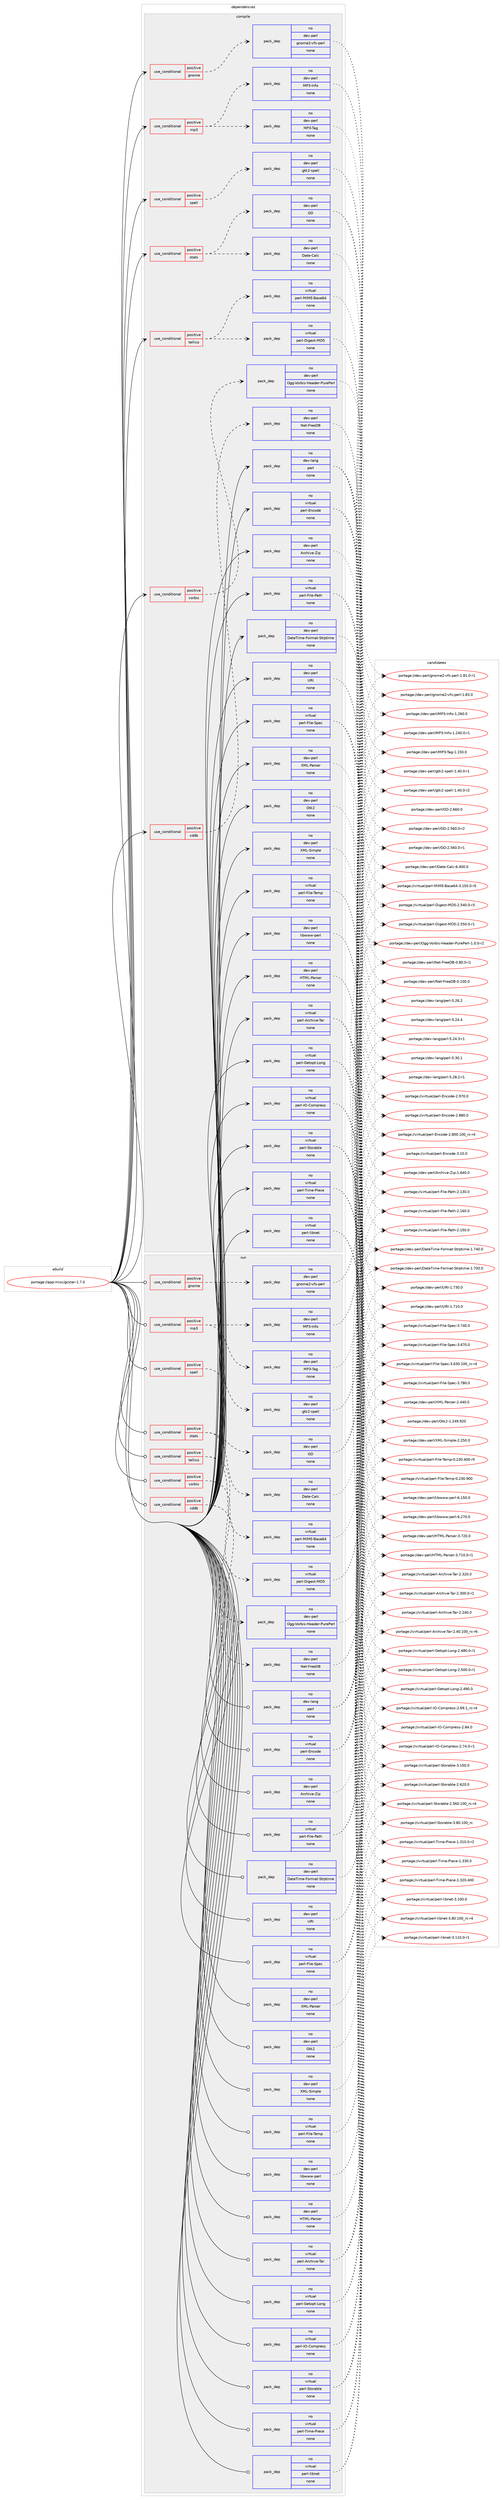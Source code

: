 digraph prolog {

# *************
# Graph options
# *************

newrank=true;
concentrate=true;
compound=true;
graph [rankdir=LR,fontname=Helvetica,fontsize=10,ranksep=1.5];#, ranksep=2.5, nodesep=0.2];
edge  [arrowhead=vee];
node  [fontname=Helvetica,fontsize=10];

# **********
# The ebuild
# **********

subgraph cluster_leftcol {
color=gray;
rank=same;
label=<<i>ebuild</i>>;
id [label="portage://app-misc/gcstar-1.7.0", color=red, width=4, href="../app-misc/gcstar-1.7.0.svg"];
}

# ****************
# The dependencies
# ****************

subgraph cluster_midcol {
color=gray;
label=<<i>dependencies</i>>;
subgraph cluster_compile {
fillcolor="#eeeeee";
style=filled;
label=<<i>compile</i>>;
subgraph cond143451 {
dependency612398 [label=<<TABLE BORDER="0" CELLBORDER="1" CELLSPACING="0" CELLPADDING="4"><TR><TD ROWSPAN="3" CELLPADDING="10">use_conditional</TD></TR><TR><TD>positive</TD></TR><TR><TD>cddb</TD></TR></TABLE>>, shape=none, color=red];
subgraph pack460752 {
dependency612399 [label=<<TABLE BORDER="0" CELLBORDER="1" CELLSPACING="0" CELLPADDING="4" WIDTH="220"><TR><TD ROWSPAN="6" CELLPADDING="30">pack_dep</TD></TR><TR><TD WIDTH="110">no</TD></TR><TR><TD>dev-perl</TD></TR><TR><TD>Net-FreeDB</TD></TR><TR><TD>none</TD></TR><TR><TD></TD></TR></TABLE>>, shape=none, color=blue];
}
dependency612398:e -> dependency612399:w [weight=20,style="dashed",arrowhead="vee"];
}
id:e -> dependency612398:w [weight=20,style="solid",arrowhead="vee"];
subgraph cond143452 {
dependency612400 [label=<<TABLE BORDER="0" CELLBORDER="1" CELLSPACING="0" CELLPADDING="4"><TR><TD ROWSPAN="3" CELLPADDING="10">use_conditional</TD></TR><TR><TD>positive</TD></TR><TR><TD>gnome</TD></TR></TABLE>>, shape=none, color=red];
subgraph pack460753 {
dependency612401 [label=<<TABLE BORDER="0" CELLBORDER="1" CELLSPACING="0" CELLPADDING="4" WIDTH="220"><TR><TD ROWSPAN="6" CELLPADDING="30">pack_dep</TD></TR><TR><TD WIDTH="110">no</TD></TR><TR><TD>dev-perl</TD></TR><TR><TD>gnome2-vfs-perl</TD></TR><TR><TD>none</TD></TR><TR><TD></TD></TR></TABLE>>, shape=none, color=blue];
}
dependency612400:e -> dependency612401:w [weight=20,style="dashed",arrowhead="vee"];
}
id:e -> dependency612400:w [weight=20,style="solid",arrowhead="vee"];
subgraph cond143453 {
dependency612402 [label=<<TABLE BORDER="0" CELLBORDER="1" CELLSPACING="0" CELLPADDING="4"><TR><TD ROWSPAN="3" CELLPADDING="10">use_conditional</TD></TR><TR><TD>positive</TD></TR><TR><TD>mp3</TD></TR></TABLE>>, shape=none, color=red];
subgraph pack460754 {
dependency612403 [label=<<TABLE BORDER="0" CELLBORDER="1" CELLSPACING="0" CELLPADDING="4" WIDTH="220"><TR><TD ROWSPAN="6" CELLPADDING="30">pack_dep</TD></TR><TR><TD WIDTH="110">no</TD></TR><TR><TD>dev-perl</TD></TR><TR><TD>MP3-Info</TD></TR><TR><TD>none</TD></TR><TR><TD></TD></TR></TABLE>>, shape=none, color=blue];
}
dependency612402:e -> dependency612403:w [weight=20,style="dashed",arrowhead="vee"];
subgraph pack460755 {
dependency612404 [label=<<TABLE BORDER="0" CELLBORDER="1" CELLSPACING="0" CELLPADDING="4" WIDTH="220"><TR><TD ROWSPAN="6" CELLPADDING="30">pack_dep</TD></TR><TR><TD WIDTH="110">no</TD></TR><TR><TD>dev-perl</TD></TR><TR><TD>MP3-Tag</TD></TR><TR><TD>none</TD></TR><TR><TD></TD></TR></TABLE>>, shape=none, color=blue];
}
dependency612402:e -> dependency612404:w [weight=20,style="dashed",arrowhead="vee"];
}
id:e -> dependency612402:w [weight=20,style="solid",arrowhead="vee"];
subgraph cond143454 {
dependency612405 [label=<<TABLE BORDER="0" CELLBORDER="1" CELLSPACING="0" CELLPADDING="4"><TR><TD ROWSPAN="3" CELLPADDING="10">use_conditional</TD></TR><TR><TD>positive</TD></TR><TR><TD>spell</TD></TR></TABLE>>, shape=none, color=red];
subgraph pack460756 {
dependency612406 [label=<<TABLE BORDER="0" CELLBORDER="1" CELLSPACING="0" CELLPADDING="4" WIDTH="220"><TR><TD ROWSPAN="6" CELLPADDING="30">pack_dep</TD></TR><TR><TD WIDTH="110">no</TD></TR><TR><TD>dev-perl</TD></TR><TR><TD>gtk2-spell</TD></TR><TR><TD>none</TD></TR><TR><TD></TD></TR></TABLE>>, shape=none, color=blue];
}
dependency612405:e -> dependency612406:w [weight=20,style="dashed",arrowhead="vee"];
}
id:e -> dependency612405:w [weight=20,style="solid",arrowhead="vee"];
subgraph cond143455 {
dependency612407 [label=<<TABLE BORDER="0" CELLBORDER="1" CELLSPACING="0" CELLPADDING="4"><TR><TD ROWSPAN="3" CELLPADDING="10">use_conditional</TD></TR><TR><TD>positive</TD></TR><TR><TD>stats</TD></TR></TABLE>>, shape=none, color=red];
subgraph pack460757 {
dependency612408 [label=<<TABLE BORDER="0" CELLBORDER="1" CELLSPACING="0" CELLPADDING="4" WIDTH="220"><TR><TD ROWSPAN="6" CELLPADDING="30">pack_dep</TD></TR><TR><TD WIDTH="110">no</TD></TR><TR><TD>dev-perl</TD></TR><TR><TD>Date-Calc</TD></TR><TR><TD>none</TD></TR><TR><TD></TD></TR></TABLE>>, shape=none, color=blue];
}
dependency612407:e -> dependency612408:w [weight=20,style="dashed",arrowhead="vee"];
subgraph pack460758 {
dependency612409 [label=<<TABLE BORDER="0" CELLBORDER="1" CELLSPACING="0" CELLPADDING="4" WIDTH="220"><TR><TD ROWSPAN="6" CELLPADDING="30">pack_dep</TD></TR><TR><TD WIDTH="110">no</TD></TR><TR><TD>dev-perl</TD></TR><TR><TD>GD</TD></TR><TR><TD>none</TD></TR><TR><TD></TD></TR></TABLE>>, shape=none, color=blue];
}
dependency612407:e -> dependency612409:w [weight=20,style="dashed",arrowhead="vee"];
}
id:e -> dependency612407:w [weight=20,style="solid",arrowhead="vee"];
subgraph cond143456 {
dependency612410 [label=<<TABLE BORDER="0" CELLBORDER="1" CELLSPACING="0" CELLPADDING="4"><TR><TD ROWSPAN="3" CELLPADDING="10">use_conditional</TD></TR><TR><TD>positive</TD></TR><TR><TD>tellico</TD></TR></TABLE>>, shape=none, color=red];
subgraph pack460759 {
dependency612411 [label=<<TABLE BORDER="0" CELLBORDER="1" CELLSPACING="0" CELLPADDING="4" WIDTH="220"><TR><TD ROWSPAN="6" CELLPADDING="30">pack_dep</TD></TR><TR><TD WIDTH="110">no</TD></TR><TR><TD>virtual</TD></TR><TR><TD>perl-Digest-MD5</TD></TR><TR><TD>none</TD></TR><TR><TD></TD></TR></TABLE>>, shape=none, color=blue];
}
dependency612410:e -> dependency612411:w [weight=20,style="dashed",arrowhead="vee"];
subgraph pack460760 {
dependency612412 [label=<<TABLE BORDER="0" CELLBORDER="1" CELLSPACING="0" CELLPADDING="4" WIDTH="220"><TR><TD ROWSPAN="6" CELLPADDING="30">pack_dep</TD></TR><TR><TD WIDTH="110">no</TD></TR><TR><TD>virtual</TD></TR><TR><TD>perl-MIME-Base64</TD></TR><TR><TD>none</TD></TR><TR><TD></TD></TR></TABLE>>, shape=none, color=blue];
}
dependency612410:e -> dependency612412:w [weight=20,style="dashed",arrowhead="vee"];
}
id:e -> dependency612410:w [weight=20,style="solid",arrowhead="vee"];
subgraph cond143457 {
dependency612413 [label=<<TABLE BORDER="0" CELLBORDER="1" CELLSPACING="0" CELLPADDING="4"><TR><TD ROWSPAN="3" CELLPADDING="10">use_conditional</TD></TR><TR><TD>positive</TD></TR><TR><TD>vorbis</TD></TR></TABLE>>, shape=none, color=red];
subgraph pack460761 {
dependency612414 [label=<<TABLE BORDER="0" CELLBORDER="1" CELLSPACING="0" CELLPADDING="4" WIDTH="220"><TR><TD ROWSPAN="6" CELLPADDING="30">pack_dep</TD></TR><TR><TD WIDTH="110">no</TD></TR><TR><TD>dev-perl</TD></TR><TR><TD>Ogg-Vorbis-Header-PurePerl</TD></TR><TR><TD>none</TD></TR><TR><TD></TD></TR></TABLE>>, shape=none, color=blue];
}
dependency612413:e -> dependency612414:w [weight=20,style="dashed",arrowhead="vee"];
}
id:e -> dependency612413:w [weight=20,style="solid",arrowhead="vee"];
subgraph pack460762 {
dependency612415 [label=<<TABLE BORDER="0" CELLBORDER="1" CELLSPACING="0" CELLPADDING="4" WIDTH="220"><TR><TD ROWSPAN="6" CELLPADDING="30">pack_dep</TD></TR><TR><TD WIDTH="110">no</TD></TR><TR><TD>dev-lang</TD></TR><TR><TD>perl</TD></TR><TR><TD>none</TD></TR><TR><TD></TD></TR></TABLE>>, shape=none, color=blue];
}
id:e -> dependency612415:w [weight=20,style="solid",arrowhead="vee"];
subgraph pack460763 {
dependency612416 [label=<<TABLE BORDER="0" CELLBORDER="1" CELLSPACING="0" CELLPADDING="4" WIDTH="220"><TR><TD ROWSPAN="6" CELLPADDING="30">pack_dep</TD></TR><TR><TD WIDTH="110">no</TD></TR><TR><TD>dev-perl</TD></TR><TR><TD>Archive-Zip</TD></TR><TR><TD>none</TD></TR><TR><TD></TD></TR></TABLE>>, shape=none, color=blue];
}
id:e -> dependency612416:w [weight=20,style="solid",arrowhead="vee"];
subgraph pack460764 {
dependency612417 [label=<<TABLE BORDER="0" CELLBORDER="1" CELLSPACING="0" CELLPADDING="4" WIDTH="220"><TR><TD ROWSPAN="6" CELLPADDING="30">pack_dep</TD></TR><TR><TD WIDTH="110">no</TD></TR><TR><TD>dev-perl</TD></TR><TR><TD>DateTime-Format-Strptime</TD></TR><TR><TD>none</TD></TR><TR><TD></TD></TR></TABLE>>, shape=none, color=blue];
}
id:e -> dependency612417:w [weight=20,style="solid",arrowhead="vee"];
subgraph pack460765 {
dependency612418 [label=<<TABLE BORDER="0" CELLBORDER="1" CELLSPACING="0" CELLPADDING="4" WIDTH="220"><TR><TD ROWSPAN="6" CELLPADDING="30">pack_dep</TD></TR><TR><TD WIDTH="110">no</TD></TR><TR><TD>dev-perl</TD></TR><TR><TD>Gtk2</TD></TR><TR><TD>none</TD></TR><TR><TD></TD></TR></TABLE>>, shape=none, color=blue];
}
id:e -> dependency612418:w [weight=20,style="solid",arrowhead="vee"];
subgraph pack460766 {
dependency612419 [label=<<TABLE BORDER="0" CELLBORDER="1" CELLSPACING="0" CELLPADDING="4" WIDTH="220"><TR><TD ROWSPAN="6" CELLPADDING="30">pack_dep</TD></TR><TR><TD WIDTH="110">no</TD></TR><TR><TD>dev-perl</TD></TR><TR><TD>HTML-Parser</TD></TR><TR><TD>none</TD></TR><TR><TD></TD></TR></TABLE>>, shape=none, color=blue];
}
id:e -> dependency612419:w [weight=20,style="solid",arrowhead="vee"];
subgraph pack460767 {
dependency612420 [label=<<TABLE BORDER="0" CELLBORDER="1" CELLSPACING="0" CELLPADDING="4" WIDTH="220"><TR><TD ROWSPAN="6" CELLPADDING="30">pack_dep</TD></TR><TR><TD WIDTH="110">no</TD></TR><TR><TD>dev-perl</TD></TR><TR><TD>URI</TD></TR><TR><TD>none</TD></TR><TR><TD></TD></TR></TABLE>>, shape=none, color=blue];
}
id:e -> dependency612420:w [weight=20,style="solid",arrowhead="vee"];
subgraph pack460768 {
dependency612421 [label=<<TABLE BORDER="0" CELLBORDER="1" CELLSPACING="0" CELLPADDING="4" WIDTH="220"><TR><TD ROWSPAN="6" CELLPADDING="30">pack_dep</TD></TR><TR><TD WIDTH="110">no</TD></TR><TR><TD>dev-perl</TD></TR><TR><TD>XML-Parser</TD></TR><TR><TD>none</TD></TR><TR><TD></TD></TR></TABLE>>, shape=none, color=blue];
}
id:e -> dependency612421:w [weight=20,style="solid",arrowhead="vee"];
subgraph pack460769 {
dependency612422 [label=<<TABLE BORDER="0" CELLBORDER="1" CELLSPACING="0" CELLPADDING="4" WIDTH="220"><TR><TD ROWSPAN="6" CELLPADDING="30">pack_dep</TD></TR><TR><TD WIDTH="110">no</TD></TR><TR><TD>dev-perl</TD></TR><TR><TD>XML-Simple</TD></TR><TR><TD>none</TD></TR><TR><TD></TD></TR></TABLE>>, shape=none, color=blue];
}
id:e -> dependency612422:w [weight=20,style="solid",arrowhead="vee"];
subgraph pack460770 {
dependency612423 [label=<<TABLE BORDER="0" CELLBORDER="1" CELLSPACING="0" CELLPADDING="4" WIDTH="220"><TR><TD ROWSPAN="6" CELLPADDING="30">pack_dep</TD></TR><TR><TD WIDTH="110">no</TD></TR><TR><TD>dev-perl</TD></TR><TR><TD>libwww-perl</TD></TR><TR><TD>none</TD></TR><TR><TD></TD></TR></TABLE>>, shape=none, color=blue];
}
id:e -> dependency612423:w [weight=20,style="solid",arrowhead="vee"];
subgraph pack460771 {
dependency612424 [label=<<TABLE BORDER="0" CELLBORDER="1" CELLSPACING="0" CELLPADDING="4" WIDTH="220"><TR><TD ROWSPAN="6" CELLPADDING="30">pack_dep</TD></TR><TR><TD WIDTH="110">no</TD></TR><TR><TD>virtual</TD></TR><TR><TD>perl-Archive-Tar</TD></TR><TR><TD>none</TD></TR><TR><TD></TD></TR></TABLE>>, shape=none, color=blue];
}
id:e -> dependency612424:w [weight=20,style="solid",arrowhead="vee"];
subgraph pack460772 {
dependency612425 [label=<<TABLE BORDER="0" CELLBORDER="1" CELLSPACING="0" CELLPADDING="4" WIDTH="220"><TR><TD ROWSPAN="6" CELLPADDING="30">pack_dep</TD></TR><TR><TD WIDTH="110">no</TD></TR><TR><TD>virtual</TD></TR><TR><TD>perl-Encode</TD></TR><TR><TD>none</TD></TR><TR><TD></TD></TR></TABLE>>, shape=none, color=blue];
}
id:e -> dependency612425:w [weight=20,style="solid",arrowhead="vee"];
subgraph pack460773 {
dependency612426 [label=<<TABLE BORDER="0" CELLBORDER="1" CELLSPACING="0" CELLPADDING="4" WIDTH="220"><TR><TD ROWSPAN="6" CELLPADDING="30">pack_dep</TD></TR><TR><TD WIDTH="110">no</TD></TR><TR><TD>virtual</TD></TR><TR><TD>perl-File-Path</TD></TR><TR><TD>none</TD></TR><TR><TD></TD></TR></TABLE>>, shape=none, color=blue];
}
id:e -> dependency612426:w [weight=20,style="solid",arrowhead="vee"];
subgraph pack460774 {
dependency612427 [label=<<TABLE BORDER="0" CELLBORDER="1" CELLSPACING="0" CELLPADDING="4" WIDTH="220"><TR><TD ROWSPAN="6" CELLPADDING="30">pack_dep</TD></TR><TR><TD WIDTH="110">no</TD></TR><TR><TD>virtual</TD></TR><TR><TD>perl-File-Spec</TD></TR><TR><TD>none</TD></TR><TR><TD></TD></TR></TABLE>>, shape=none, color=blue];
}
id:e -> dependency612427:w [weight=20,style="solid",arrowhead="vee"];
subgraph pack460775 {
dependency612428 [label=<<TABLE BORDER="0" CELLBORDER="1" CELLSPACING="0" CELLPADDING="4" WIDTH="220"><TR><TD ROWSPAN="6" CELLPADDING="30">pack_dep</TD></TR><TR><TD WIDTH="110">no</TD></TR><TR><TD>virtual</TD></TR><TR><TD>perl-File-Temp</TD></TR><TR><TD>none</TD></TR><TR><TD></TD></TR></TABLE>>, shape=none, color=blue];
}
id:e -> dependency612428:w [weight=20,style="solid",arrowhead="vee"];
subgraph pack460776 {
dependency612429 [label=<<TABLE BORDER="0" CELLBORDER="1" CELLSPACING="0" CELLPADDING="4" WIDTH="220"><TR><TD ROWSPAN="6" CELLPADDING="30">pack_dep</TD></TR><TR><TD WIDTH="110">no</TD></TR><TR><TD>virtual</TD></TR><TR><TD>perl-Getopt-Long</TD></TR><TR><TD>none</TD></TR><TR><TD></TD></TR></TABLE>>, shape=none, color=blue];
}
id:e -> dependency612429:w [weight=20,style="solid",arrowhead="vee"];
subgraph pack460777 {
dependency612430 [label=<<TABLE BORDER="0" CELLBORDER="1" CELLSPACING="0" CELLPADDING="4" WIDTH="220"><TR><TD ROWSPAN="6" CELLPADDING="30">pack_dep</TD></TR><TR><TD WIDTH="110">no</TD></TR><TR><TD>virtual</TD></TR><TR><TD>perl-IO-Compress</TD></TR><TR><TD>none</TD></TR><TR><TD></TD></TR></TABLE>>, shape=none, color=blue];
}
id:e -> dependency612430:w [weight=20,style="solid",arrowhead="vee"];
subgraph pack460778 {
dependency612431 [label=<<TABLE BORDER="0" CELLBORDER="1" CELLSPACING="0" CELLPADDING="4" WIDTH="220"><TR><TD ROWSPAN="6" CELLPADDING="30">pack_dep</TD></TR><TR><TD WIDTH="110">no</TD></TR><TR><TD>virtual</TD></TR><TR><TD>perl-Storable</TD></TR><TR><TD>none</TD></TR><TR><TD></TD></TR></TABLE>>, shape=none, color=blue];
}
id:e -> dependency612431:w [weight=20,style="solid",arrowhead="vee"];
subgraph pack460779 {
dependency612432 [label=<<TABLE BORDER="0" CELLBORDER="1" CELLSPACING="0" CELLPADDING="4" WIDTH="220"><TR><TD ROWSPAN="6" CELLPADDING="30">pack_dep</TD></TR><TR><TD WIDTH="110">no</TD></TR><TR><TD>virtual</TD></TR><TR><TD>perl-Time-Piece</TD></TR><TR><TD>none</TD></TR><TR><TD></TD></TR></TABLE>>, shape=none, color=blue];
}
id:e -> dependency612432:w [weight=20,style="solid",arrowhead="vee"];
subgraph pack460780 {
dependency612433 [label=<<TABLE BORDER="0" CELLBORDER="1" CELLSPACING="0" CELLPADDING="4" WIDTH="220"><TR><TD ROWSPAN="6" CELLPADDING="30">pack_dep</TD></TR><TR><TD WIDTH="110">no</TD></TR><TR><TD>virtual</TD></TR><TR><TD>perl-libnet</TD></TR><TR><TD>none</TD></TR><TR><TD></TD></TR></TABLE>>, shape=none, color=blue];
}
id:e -> dependency612433:w [weight=20,style="solid",arrowhead="vee"];
}
subgraph cluster_compileandrun {
fillcolor="#eeeeee";
style=filled;
label=<<i>compile and run</i>>;
}
subgraph cluster_run {
fillcolor="#eeeeee";
style=filled;
label=<<i>run</i>>;
subgraph cond143458 {
dependency612434 [label=<<TABLE BORDER="0" CELLBORDER="1" CELLSPACING="0" CELLPADDING="4"><TR><TD ROWSPAN="3" CELLPADDING="10">use_conditional</TD></TR><TR><TD>positive</TD></TR><TR><TD>cddb</TD></TR></TABLE>>, shape=none, color=red];
subgraph pack460781 {
dependency612435 [label=<<TABLE BORDER="0" CELLBORDER="1" CELLSPACING="0" CELLPADDING="4" WIDTH="220"><TR><TD ROWSPAN="6" CELLPADDING="30">pack_dep</TD></TR><TR><TD WIDTH="110">no</TD></TR><TR><TD>dev-perl</TD></TR><TR><TD>Net-FreeDB</TD></TR><TR><TD>none</TD></TR><TR><TD></TD></TR></TABLE>>, shape=none, color=blue];
}
dependency612434:e -> dependency612435:w [weight=20,style="dashed",arrowhead="vee"];
}
id:e -> dependency612434:w [weight=20,style="solid",arrowhead="odot"];
subgraph cond143459 {
dependency612436 [label=<<TABLE BORDER="0" CELLBORDER="1" CELLSPACING="0" CELLPADDING="4"><TR><TD ROWSPAN="3" CELLPADDING="10">use_conditional</TD></TR><TR><TD>positive</TD></TR><TR><TD>gnome</TD></TR></TABLE>>, shape=none, color=red];
subgraph pack460782 {
dependency612437 [label=<<TABLE BORDER="0" CELLBORDER="1" CELLSPACING="0" CELLPADDING="4" WIDTH="220"><TR><TD ROWSPAN="6" CELLPADDING="30">pack_dep</TD></TR><TR><TD WIDTH="110">no</TD></TR><TR><TD>dev-perl</TD></TR><TR><TD>gnome2-vfs-perl</TD></TR><TR><TD>none</TD></TR><TR><TD></TD></TR></TABLE>>, shape=none, color=blue];
}
dependency612436:e -> dependency612437:w [weight=20,style="dashed",arrowhead="vee"];
}
id:e -> dependency612436:w [weight=20,style="solid",arrowhead="odot"];
subgraph cond143460 {
dependency612438 [label=<<TABLE BORDER="0" CELLBORDER="1" CELLSPACING="0" CELLPADDING="4"><TR><TD ROWSPAN="3" CELLPADDING="10">use_conditional</TD></TR><TR><TD>positive</TD></TR><TR><TD>mp3</TD></TR></TABLE>>, shape=none, color=red];
subgraph pack460783 {
dependency612439 [label=<<TABLE BORDER="0" CELLBORDER="1" CELLSPACING="0" CELLPADDING="4" WIDTH="220"><TR><TD ROWSPAN="6" CELLPADDING="30">pack_dep</TD></TR><TR><TD WIDTH="110">no</TD></TR><TR><TD>dev-perl</TD></TR><TR><TD>MP3-Info</TD></TR><TR><TD>none</TD></TR><TR><TD></TD></TR></TABLE>>, shape=none, color=blue];
}
dependency612438:e -> dependency612439:w [weight=20,style="dashed",arrowhead="vee"];
subgraph pack460784 {
dependency612440 [label=<<TABLE BORDER="0" CELLBORDER="1" CELLSPACING="0" CELLPADDING="4" WIDTH="220"><TR><TD ROWSPAN="6" CELLPADDING="30">pack_dep</TD></TR><TR><TD WIDTH="110">no</TD></TR><TR><TD>dev-perl</TD></TR><TR><TD>MP3-Tag</TD></TR><TR><TD>none</TD></TR><TR><TD></TD></TR></TABLE>>, shape=none, color=blue];
}
dependency612438:e -> dependency612440:w [weight=20,style="dashed",arrowhead="vee"];
}
id:e -> dependency612438:w [weight=20,style="solid",arrowhead="odot"];
subgraph cond143461 {
dependency612441 [label=<<TABLE BORDER="0" CELLBORDER="1" CELLSPACING="0" CELLPADDING="4"><TR><TD ROWSPAN="3" CELLPADDING="10">use_conditional</TD></TR><TR><TD>positive</TD></TR><TR><TD>spell</TD></TR></TABLE>>, shape=none, color=red];
subgraph pack460785 {
dependency612442 [label=<<TABLE BORDER="0" CELLBORDER="1" CELLSPACING="0" CELLPADDING="4" WIDTH="220"><TR><TD ROWSPAN="6" CELLPADDING="30">pack_dep</TD></TR><TR><TD WIDTH="110">no</TD></TR><TR><TD>dev-perl</TD></TR><TR><TD>gtk2-spell</TD></TR><TR><TD>none</TD></TR><TR><TD></TD></TR></TABLE>>, shape=none, color=blue];
}
dependency612441:e -> dependency612442:w [weight=20,style="dashed",arrowhead="vee"];
}
id:e -> dependency612441:w [weight=20,style="solid",arrowhead="odot"];
subgraph cond143462 {
dependency612443 [label=<<TABLE BORDER="0" CELLBORDER="1" CELLSPACING="0" CELLPADDING="4"><TR><TD ROWSPAN="3" CELLPADDING="10">use_conditional</TD></TR><TR><TD>positive</TD></TR><TR><TD>stats</TD></TR></TABLE>>, shape=none, color=red];
subgraph pack460786 {
dependency612444 [label=<<TABLE BORDER="0" CELLBORDER="1" CELLSPACING="0" CELLPADDING="4" WIDTH="220"><TR><TD ROWSPAN="6" CELLPADDING="30">pack_dep</TD></TR><TR><TD WIDTH="110">no</TD></TR><TR><TD>dev-perl</TD></TR><TR><TD>Date-Calc</TD></TR><TR><TD>none</TD></TR><TR><TD></TD></TR></TABLE>>, shape=none, color=blue];
}
dependency612443:e -> dependency612444:w [weight=20,style="dashed",arrowhead="vee"];
subgraph pack460787 {
dependency612445 [label=<<TABLE BORDER="0" CELLBORDER="1" CELLSPACING="0" CELLPADDING="4" WIDTH="220"><TR><TD ROWSPAN="6" CELLPADDING="30">pack_dep</TD></TR><TR><TD WIDTH="110">no</TD></TR><TR><TD>dev-perl</TD></TR><TR><TD>GD</TD></TR><TR><TD>none</TD></TR><TR><TD></TD></TR></TABLE>>, shape=none, color=blue];
}
dependency612443:e -> dependency612445:w [weight=20,style="dashed",arrowhead="vee"];
}
id:e -> dependency612443:w [weight=20,style="solid",arrowhead="odot"];
subgraph cond143463 {
dependency612446 [label=<<TABLE BORDER="0" CELLBORDER="1" CELLSPACING="0" CELLPADDING="4"><TR><TD ROWSPAN="3" CELLPADDING="10">use_conditional</TD></TR><TR><TD>positive</TD></TR><TR><TD>tellico</TD></TR></TABLE>>, shape=none, color=red];
subgraph pack460788 {
dependency612447 [label=<<TABLE BORDER="0" CELLBORDER="1" CELLSPACING="0" CELLPADDING="4" WIDTH="220"><TR><TD ROWSPAN="6" CELLPADDING="30">pack_dep</TD></TR><TR><TD WIDTH="110">no</TD></TR><TR><TD>virtual</TD></TR><TR><TD>perl-Digest-MD5</TD></TR><TR><TD>none</TD></TR><TR><TD></TD></TR></TABLE>>, shape=none, color=blue];
}
dependency612446:e -> dependency612447:w [weight=20,style="dashed",arrowhead="vee"];
subgraph pack460789 {
dependency612448 [label=<<TABLE BORDER="0" CELLBORDER="1" CELLSPACING="0" CELLPADDING="4" WIDTH="220"><TR><TD ROWSPAN="6" CELLPADDING="30">pack_dep</TD></TR><TR><TD WIDTH="110">no</TD></TR><TR><TD>virtual</TD></TR><TR><TD>perl-MIME-Base64</TD></TR><TR><TD>none</TD></TR><TR><TD></TD></TR></TABLE>>, shape=none, color=blue];
}
dependency612446:e -> dependency612448:w [weight=20,style="dashed",arrowhead="vee"];
}
id:e -> dependency612446:w [weight=20,style="solid",arrowhead="odot"];
subgraph cond143464 {
dependency612449 [label=<<TABLE BORDER="0" CELLBORDER="1" CELLSPACING="0" CELLPADDING="4"><TR><TD ROWSPAN="3" CELLPADDING="10">use_conditional</TD></TR><TR><TD>positive</TD></TR><TR><TD>vorbis</TD></TR></TABLE>>, shape=none, color=red];
subgraph pack460790 {
dependency612450 [label=<<TABLE BORDER="0" CELLBORDER="1" CELLSPACING="0" CELLPADDING="4" WIDTH="220"><TR><TD ROWSPAN="6" CELLPADDING="30">pack_dep</TD></TR><TR><TD WIDTH="110">no</TD></TR><TR><TD>dev-perl</TD></TR><TR><TD>Ogg-Vorbis-Header-PurePerl</TD></TR><TR><TD>none</TD></TR><TR><TD></TD></TR></TABLE>>, shape=none, color=blue];
}
dependency612449:e -> dependency612450:w [weight=20,style="dashed",arrowhead="vee"];
}
id:e -> dependency612449:w [weight=20,style="solid",arrowhead="odot"];
subgraph pack460791 {
dependency612451 [label=<<TABLE BORDER="0" CELLBORDER="1" CELLSPACING="0" CELLPADDING="4" WIDTH="220"><TR><TD ROWSPAN="6" CELLPADDING="30">pack_dep</TD></TR><TR><TD WIDTH="110">no</TD></TR><TR><TD>dev-lang</TD></TR><TR><TD>perl</TD></TR><TR><TD>none</TD></TR><TR><TD></TD></TR></TABLE>>, shape=none, color=blue];
}
id:e -> dependency612451:w [weight=20,style="solid",arrowhead="odot"];
subgraph pack460792 {
dependency612452 [label=<<TABLE BORDER="0" CELLBORDER="1" CELLSPACING="0" CELLPADDING="4" WIDTH="220"><TR><TD ROWSPAN="6" CELLPADDING="30">pack_dep</TD></TR><TR><TD WIDTH="110">no</TD></TR><TR><TD>dev-perl</TD></TR><TR><TD>Archive-Zip</TD></TR><TR><TD>none</TD></TR><TR><TD></TD></TR></TABLE>>, shape=none, color=blue];
}
id:e -> dependency612452:w [weight=20,style="solid",arrowhead="odot"];
subgraph pack460793 {
dependency612453 [label=<<TABLE BORDER="0" CELLBORDER="1" CELLSPACING="0" CELLPADDING="4" WIDTH="220"><TR><TD ROWSPAN="6" CELLPADDING="30">pack_dep</TD></TR><TR><TD WIDTH="110">no</TD></TR><TR><TD>dev-perl</TD></TR><TR><TD>DateTime-Format-Strptime</TD></TR><TR><TD>none</TD></TR><TR><TD></TD></TR></TABLE>>, shape=none, color=blue];
}
id:e -> dependency612453:w [weight=20,style="solid",arrowhead="odot"];
subgraph pack460794 {
dependency612454 [label=<<TABLE BORDER="0" CELLBORDER="1" CELLSPACING="0" CELLPADDING="4" WIDTH="220"><TR><TD ROWSPAN="6" CELLPADDING="30">pack_dep</TD></TR><TR><TD WIDTH="110">no</TD></TR><TR><TD>dev-perl</TD></TR><TR><TD>Gtk2</TD></TR><TR><TD>none</TD></TR><TR><TD></TD></TR></TABLE>>, shape=none, color=blue];
}
id:e -> dependency612454:w [weight=20,style="solid",arrowhead="odot"];
subgraph pack460795 {
dependency612455 [label=<<TABLE BORDER="0" CELLBORDER="1" CELLSPACING="0" CELLPADDING="4" WIDTH="220"><TR><TD ROWSPAN="6" CELLPADDING="30">pack_dep</TD></TR><TR><TD WIDTH="110">no</TD></TR><TR><TD>dev-perl</TD></TR><TR><TD>HTML-Parser</TD></TR><TR><TD>none</TD></TR><TR><TD></TD></TR></TABLE>>, shape=none, color=blue];
}
id:e -> dependency612455:w [weight=20,style="solid",arrowhead="odot"];
subgraph pack460796 {
dependency612456 [label=<<TABLE BORDER="0" CELLBORDER="1" CELLSPACING="0" CELLPADDING="4" WIDTH="220"><TR><TD ROWSPAN="6" CELLPADDING="30">pack_dep</TD></TR><TR><TD WIDTH="110">no</TD></TR><TR><TD>dev-perl</TD></TR><TR><TD>URI</TD></TR><TR><TD>none</TD></TR><TR><TD></TD></TR></TABLE>>, shape=none, color=blue];
}
id:e -> dependency612456:w [weight=20,style="solid",arrowhead="odot"];
subgraph pack460797 {
dependency612457 [label=<<TABLE BORDER="0" CELLBORDER="1" CELLSPACING="0" CELLPADDING="4" WIDTH="220"><TR><TD ROWSPAN="6" CELLPADDING="30">pack_dep</TD></TR><TR><TD WIDTH="110">no</TD></TR><TR><TD>dev-perl</TD></TR><TR><TD>XML-Parser</TD></TR><TR><TD>none</TD></TR><TR><TD></TD></TR></TABLE>>, shape=none, color=blue];
}
id:e -> dependency612457:w [weight=20,style="solid",arrowhead="odot"];
subgraph pack460798 {
dependency612458 [label=<<TABLE BORDER="0" CELLBORDER="1" CELLSPACING="0" CELLPADDING="4" WIDTH="220"><TR><TD ROWSPAN="6" CELLPADDING="30">pack_dep</TD></TR><TR><TD WIDTH="110">no</TD></TR><TR><TD>dev-perl</TD></TR><TR><TD>XML-Simple</TD></TR><TR><TD>none</TD></TR><TR><TD></TD></TR></TABLE>>, shape=none, color=blue];
}
id:e -> dependency612458:w [weight=20,style="solid",arrowhead="odot"];
subgraph pack460799 {
dependency612459 [label=<<TABLE BORDER="0" CELLBORDER="1" CELLSPACING="0" CELLPADDING="4" WIDTH="220"><TR><TD ROWSPAN="6" CELLPADDING="30">pack_dep</TD></TR><TR><TD WIDTH="110">no</TD></TR><TR><TD>dev-perl</TD></TR><TR><TD>libwww-perl</TD></TR><TR><TD>none</TD></TR><TR><TD></TD></TR></TABLE>>, shape=none, color=blue];
}
id:e -> dependency612459:w [weight=20,style="solid",arrowhead="odot"];
subgraph pack460800 {
dependency612460 [label=<<TABLE BORDER="0" CELLBORDER="1" CELLSPACING="0" CELLPADDING="4" WIDTH="220"><TR><TD ROWSPAN="6" CELLPADDING="30">pack_dep</TD></TR><TR><TD WIDTH="110">no</TD></TR><TR><TD>virtual</TD></TR><TR><TD>perl-Archive-Tar</TD></TR><TR><TD>none</TD></TR><TR><TD></TD></TR></TABLE>>, shape=none, color=blue];
}
id:e -> dependency612460:w [weight=20,style="solid",arrowhead="odot"];
subgraph pack460801 {
dependency612461 [label=<<TABLE BORDER="0" CELLBORDER="1" CELLSPACING="0" CELLPADDING="4" WIDTH="220"><TR><TD ROWSPAN="6" CELLPADDING="30">pack_dep</TD></TR><TR><TD WIDTH="110">no</TD></TR><TR><TD>virtual</TD></TR><TR><TD>perl-Encode</TD></TR><TR><TD>none</TD></TR><TR><TD></TD></TR></TABLE>>, shape=none, color=blue];
}
id:e -> dependency612461:w [weight=20,style="solid",arrowhead="odot"];
subgraph pack460802 {
dependency612462 [label=<<TABLE BORDER="0" CELLBORDER="1" CELLSPACING="0" CELLPADDING="4" WIDTH="220"><TR><TD ROWSPAN="6" CELLPADDING="30">pack_dep</TD></TR><TR><TD WIDTH="110">no</TD></TR><TR><TD>virtual</TD></TR><TR><TD>perl-File-Path</TD></TR><TR><TD>none</TD></TR><TR><TD></TD></TR></TABLE>>, shape=none, color=blue];
}
id:e -> dependency612462:w [weight=20,style="solid",arrowhead="odot"];
subgraph pack460803 {
dependency612463 [label=<<TABLE BORDER="0" CELLBORDER="1" CELLSPACING="0" CELLPADDING="4" WIDTH="220"><TR><TD ROWSPAN="6" CELLPADDING="30">pack_dep</TD></TR><TR><TD WIDTH="110">no</TD></TR><TR><TD>virtual</TD></TR><TR><TD>perl-File-Spec</TD></TR><TR><TD>none</TD></TR><TR><TD></TD></TR></TABLE>>, shape=none, color=blue];
}
id:e -> dependency612463:w [weight=20,style="solid",arrowhead="odot"];
subgraph pack460804 {
dependency612464 [label=<<TABLE BORDER="0" CELLBORDER="1" CELLSPACING="0" CELLPADDING="4" WIDTH="220"><TR><TD ROWSPAN="6" CELLPADDING="30">pack_dep</TD></TR><TR><TD WIDTH="110">no</TD></TR><TR><TD>virtual</TD></TR><TR><TD>perl-File-Temp</TD></TR><TR><TD>none</TD></TR><TR><TD></TD></TR></TABLE>>, shape=none, color=blue];
}
id:e -> dependency612464:w [weight=20,style="solid",arrowhead="odot"];
subgraph pack460805 {
dependency612465 [label=<<TABLE BORDER="0" CELLBORDER="1" CELLSPACING="0" CELLPADDING="4" WIDTH="220"><TR><TD ROWSPAN="6" CELLPADDING="30">pack_dep</TD></TR><TR><TD WIDTH="110">no</TD></TR><TR><TD>virtual</TD></TR><TR><TD>perl-Getopt-Long</TD></TR><TR><TD>none</TD></TR><TR><TD></TD></TR></TABLE>>, shape=none, color=blue];
}
id:e -> dependency612465:w [weight=20,style="solid",arrowhead="odot"];
subgraph pack460806 {
dependency612466 [label=<<TABLE BORDER="0" CELLBORDER="1" CELLSPACING="0" CELLPADDING="4" WIDTH="220"><TR><TD ROWSPAN="6" CELLPADDING="30">pack_dep</TD></TR><TR><TD WIDTH="110">no</TD></TR><TR><TD>virtual</TD></TR><TR><TD>perl-IO-Compress</TD></TR><TR><TD>none</TD></TR><TR><TD></TD></TR></TABLE>>, shape=none, color=blue];
}
id:e -> dependency612466:w [weight=20,style="solid",arrowhead="odot"];
subgraph pack460807 {
dependency612467 [label=<<TABLE BORDER="0" CELLBORDER="1" CELLSPACING="0" CELLPADDING="4" WIDTH="220"><TR><TD ROWSPAN="6" CELLPADDING="30">pack_dep</TD></TR><TR><TD WIDTH="110">no</TD></TR><TR><TD>virtual</TD></TR><TR><TD>perl-Storable</TD></TR><TR><TD>none</TD></TR><TR><TD></TD></TR></TABLE>>, shape=none, color=blue];
}
id:e -> dependency612467:w [weight=20,style="solid",arrowhead="odot"];
subgraph pack460808 {
dependency612468 [label=<<TABLE BORDER="0" CELLBORDER="1" CELLSPACING="0" CELLPADDING="4" WIDTH="220"><TR><TD ROWSPAN="6" CELLPADDING="30">pack_dep</TD></TR><TR><TD WIDTH="110">no</TD></TR><TR><TD>virtual</TD></TR><TR><TD>perl-Time-Piece</TD></TR><TR><TD>none</TD></TR><TR><TD></TD></TR></TABLE>>, shape=none, color=blue];
}
id:e -> dependency612468:w [weight=20,style="solid",arrowhead="odot"];
subgraph pack460809 {
dependency612469 [label=<<TABLE BORDER="0" CELLBORDER="1" CELLSPACING="0" CELLPADDING="4" WIDTH="220"><TR><TD ROWSPAN="6" CELLPADDING="30">pack_dep</TD></TR><TR><TD WIDTH="110">no</TD></TR><TR><TD>virtual</TD></TR><TR><TD>perl-libnet</TD></TR><TR><TD>none</TD></TR><TR><TD></TD></TR></TABLE>>, shape=none, color=blue];
}
id:e -> dependency612469:w [weight=20,style="solid",arrowhead="odot"];
}
}

# **************
# The candidates
# **************

subgraph cluster_choices {
rank=same;
color=gray;
label=<<i>candidates</i>>;

subgraph choice460752 {
color=black;
nodesep=1;
choice10010111845112101114108477810111645701141011016866454846564846484511449 [label="portage://dev-perl/Net-FreeDB-0.80.0-r1", color=red, width=4,href="../dev-perl/Net-FreeDB-0.80.0-r1.svg"];
choice100101118451121011141084778101116457011410110168664548464948484648 [label="portage://dev-perl/Net-FreeDB-0.100.0", color=red, width=4,href="../dev-perl/Net-FreeDB-0.100.0.svg"];
dependency612399:e -> choice10010111845112101114108477810111645701141011016866454846564846484511449:w [style=dotted,weight="100"];
dependency612399:e -> choice100101118451121011141084778101116457011410110168664548464948484648:w [style=dotted,weight="100"];
}
subgraph choice460753 {
color=black;
nodesep=1;
choice100101118451121011141084710311011110910150451181021154511210111410845494656514648 [label="portage://dev-perl/gnome2-vfs-perl-1.83.0", color=red, width=4,href="../dev-perl/gnome2-vfs-perl-1.83.0.svg"];
choice1001011184511210111410847103110111109101504511810211545112101114108454946564946484511449 [label="portage://dev-perl/gnome2-vfs-perl-1.81.0-r1", color=red, width=4,href="../dev-perl/gnome2-vfs-perl-1.81.0-r1.svg"];
dependency612401:e -> choice100101118451121011141084710311011110910150451181021154511210111410845494656514648:w [style=dotted,weight="100"];
dependency612401:e -> choice1001011184511210111410847103110111109101504511810211545112101114108454946564946484511449:w [style=dotted,weight="100"];
}
subgraph choice460754 {
color=black;
nodesep=1;
choice100101118451121011141084777805145731101021114549465054484648 [label="portage://dev-perl/MP3-Info-1.260.0", color=red, width=4,href="../dev-perl/MP3-Info-1.260.0.svg"];
choice1001011184511210111410847778051457311010211145494650524846484511449 [label="portage://dev-perl/MP3-Info-1.240.0-r1", color=red, width=4,href="../dev-perl/MP3-Info-1.240.0-r1.svg"];
dependency612403:e -> choice100101118451121011141084777805145731101021114549465054484648:w [style=dotted,weight="100"];
dependency612403:e -> choice1001011184511210111410847778051457311010211145494650524846484511449:w [style=dotted,weight="100"];
}
subgraph choice460755 {
color=black;
nodesep=1;
choice10010111845112101114108477780514584971034549464953484648 [label="portage://dev-perl/MP3-Tag-1.150.0", color=red, width=4,href="../dev-perl/MP3-Tag-1.150.0.svg"];
dependency612404:e -> choice10010111845112101114108477780514584971034549464953484648:w [style=dotted,weight="100"];
}
subgraph choice460756 {
color=black;
nodesep=1;
choice10010111845112101114108471031161075045115112101108108454946524846484511450 [label="portage://dev-perl/gtk2-spell-1.40.0-r2", color=red, width=4,href="../dev-perl/gtk2-spell-1.40.0-r2.svg"];
choice10010111845112101114108471031161075045115112101108108454946524846484511449 [label="portage://dev-perl/gtk2-spell-1.40.0-r1", color=red, width=4,href="../dev-perl/gtk2-spell-1.40.0-r1.svg"];
dependency612406:e -> choice10010111845112101114108471031161075045115112101108108454946524846484511450:w [style=dotted,weight="100"];
dependency612406:e -> choice10010111845112101114108471031161075045115112101108108454946524846484511449:w [style=dotted,weight="100"];
}
subgraph choice460757 {
color=black;
nodesep=1;
choice10010111845112101114108476897116101456797108994554465248484648 [label="portage://dev-perl/Date-Calc-6.400.0", color=red, width=4,href="../dev-perl/Date-Calc-6.400.0.svg"];
dependency612408:e -> choice10010111845112101114108476897116101456797108994554465248484648:w [style=dotted,weight="100"];
}
subgraph choice460758 {
color=black;
nodesep=1;
choice100101118451121011141084771684550465454484648 [label="portage://dev-perl/GD-2.660.0", color=red, width=4,href="../dev-perl/GD-2.660.0.svg"];
choice1001011184511210111410847716845504653544846484511450 [label="portage://dev-perl/GD-2.560.0-r2", color=red, width=4,href="../dev-perl/GD-2.560.0-r2.svg"];
choice1001011184511210111410847716845504653544846484511449 [label="portage://dev-perl/GD-2.560.0-r1", color=red, width=4,href="../dev-perl/GD-2.560.0-r1.svg"];
dependency612409:e -> choice100101118451121011141084771684550465454484648:w [style=dotted,weight="100"];
dependency612409:e -> choice1001011184511210111410847716845504653544846484511450:w [style=dotted,weight="100"];
dependency612409:e -> choice1001011184511210111410847716845504653544846484511449:w [style=dotted,weight="100"];
}
subgraph choice460759 {
color=black;
nodesep=1;
choice118105114116117971084711210111410845681051031011151164577685345504653534846484511449 [label="portage://virtual/perl-Digest-MD5-2.550.0-r1", color=red, width=4,href="../virtual/perl-Digest-MD5-2.550.0-r1.svg"];
choice118105114116117971084711210111410845681051031011151164577685345504653524846484511451 [label="portage://virtual/perl-Digest-MD5-2.540.0-r3", color=red, width=4,href="../virtual/perl-Digest-MD5-2.540.0-r3.svg"];
dependency612411:e -> choice118105114116117971084711210111410845681051031011151164577685345504653534846484511449:w [style=dotted,weight="100"];
dependency612411:e -> choice118105114116117971084711210111410845681051031011151164577685345504653524846484511451:w [style=dotted,weight="100"];
}
subgraph choice460760 {
color=black;
nodesep=1;
choice11810511411611797108471121011141084577737769456697115101545245514649534846484511453 [label="portage://virtual/perl-MIME-Base64-3.150.0-r5", color=red, width=4,href="../virtual/perl-MIME-Base64-3.150.0-r5.svg"];
dependency612412:e -> choice11810511411611797108471121011141084577737769456697115101545245514649534846484511453:w [style=dotted,weight="100"];
}
subgraph choice460761 {
color=black;
nodesep=1;
choice1001011184511210111410847791031034586111114981051154572101971001011144580117114101801011141084549464846484511450 [label="portage://dev-perl/Ogg-Vorbis-Header-PurePerl-1.0.0-r2", color=red, width=4,href="../dev-perl/Ogg-Vorbis-Header-PurePerl-1.0.0-r2.svg"];
dependency612414:e -> choice1001011184511210111410847791031034586111114981051154572101971001011144580117114101801011141084549464846484511450:w [style=dotted,weight="100"];
}
subgraph choice460762 {
color=black;
nodesep=1;
choice10010111845108971101034711210111410845534651484649 [label="portage://dev-lang/perl-5.30.1", color=red, width=4,href="../dev-lang/perl-5.30.1.svg"];
choice100101118451089711010347112101114108455346505646504511449 [label="portage://dev-lang/perl-5.28.2-r1", color=red, width=4,href="../dev-lang/perl-5.28.2-r1.svg"];
choice10010111845108971101034711210111410845534650544650 [label="portage://dev-lang/perl-5.26.2", color=red, width=4,href="../dev-lang/perl-5.26.2.svg"];
choice10010111845108971101034711210111410845534650524652 [label="portage://dev-lang/perl-5.24.4", color=red, width=4,href="../dev-lang/perl-5.24.4.svg"];
choice100101118451089711010347112101114108455346505246514511449 [label="portage://dev-lang/perl-5.24.3-r1", color=red, width=4,href="../dev-lang/perl-5.24.3-r1.svg"];
dependency612415:e -> choice10010111845108971101034711210111410845534651484649:w [style=dotted,weight="100"];
dependency612415:e -> choice100101118451089711010347112101114108455346505646504511449:w [style=dotted,weight="100"];
dependency612415:e -> choice10010111845108971101034711210111410845534650544650:w [style=dotted,weight="100"];
dependency612415:e -> choice10010111845108971101034711210111410845534650524652:w [style=dotted,weight="100"];
dependency612415:e -> choice100101118451089711010347112101114108455346505246514511449:w [style=dotted,weight="100"];
}
subgraph choice460763 {
color=black;
nodesep=1;
choice1001011184511210111410847651149910410511810145901051124549465452484648 [label="portage://dev-perl/Archive-Zip-1.640.0", color=red, width=4,href="../dev-perl/Archive-Zip-1.640.0.svg"];
dependency612416:e -> choice1001011184511210111410847651149910410511810145901051124549465452484648:w [style=dotted,weight="100"];
}
subgraph choice460764 {
color=black;
nodesep=1;
choice100101118451121011141084768971161018410510910145701111141099711645831161141121161051091014549465552484648 [label="portage://dev-perl/DateTime-Format-Strptime-1.740.0", color=red, width=4,href="../dev-perl/DateTime-Format-Strptime-1.740.0.svg"];
choice100101118451121011141084768971161018410510910145701111141099711645831161141121161051091014549465548484648 [label="portage://dev-perl/DateTime-Format-Strptime-1.700.0", color=red, width=4,href="../dev-perl/DateTime-Format-Strptime-1.700.0.svg"];
dependency612417:e -> choice100101118451121011141084768971161018410510910145701111141099711645831161141121161051091014549465552484648:w [style=dotted,weight="100"];
dependency612417:e -> choice100101118451121011141084768971161018410510910145701111141099711645831161141121161051091014549465548484648:w [style=dotted,weight="100"];
}
subgraph choice460765 {
color=black;
nodesep=1;
choice1001011184511210111410847711161075045494650525746575048 [label="portage://dev-perl/Gtk2-1.249.920", color=red, width=4,href="../dev-perl/Gtk2-1.249.920.svg"];
dependency612418:e -> choice1001011184511210111410847711161075045494650525746575048:w [style=dotted,weight="100"];
}
subgraph choice460766 {
color=black;
nodesep=1;
choice1001011184511210111410847728477764580971141151011144551465550484648 [label="portage://dev-perl/HTML-Parser-3.720.0", color=red, width=4,href="../dev-perl/HTML-Parser-3.720.0.svg"];
choice10010111845112101114108477284777645809711411510111445514655494846484511449 [label="portage://dev-perl/HTML-Parser-3.710.0-r1", color=red, width=4,href="../dev-perl/HTML-Parser-3.710.0-r1.svg"];
dependency612419:e -> choice1001011184511210111410847728477764580971141151011144551465550484648:w [style=dotted,weight="100"];
dependency612419:e -> choice10010111845112101114108477284777645809711411510111445514655494846484511449:w [style=dotted,weight="100"];
}
subgraph choice460767 {
color=black;
nodesep=1;
choice10010111845112101114108478582734549465551484648 [label="portage://dev-perl/URI-1.730.0", color=red, width=4,href="../dev-perl/URI-1.730.0.svg"];
choice10010111845112101114108478582734549465549484648 [label="portage://dev-perl/URI-1.710.0", color=red, width=4,href="../dev-perl/URI-1.710.0.svg"];
dependency612420:e -> choice10010111845112101114108478582734549465551484648:w [style=dotted,weight="100"];
dependency612420:e -> choice10010111845112101114108478582734549465549484648:w [style=dotted,weight="100"];
}
subgraph choice460768 {
color=black;
nodesep=1;
choice10010111845112101114108478877764580971141151011144550465252484648 [label="portage://dev-perl/XML-Parser-2.440.0", color=red, width=4,href="../dev-perl/XML-Parser-2.440.0.svg"];
dependency612421:e -> choice10010111845112101114108478877764580971141151011144550465252484648:w [style=dotted,weight="100"];
}
subgraph choice460769 {
color=black;
nodesep=1;
choice100101118451121011141084788777645831051091121081014550465053484648 [label="portage://dev-perl/XML-Simple-2.250.0", color=red, width=4,href="../dev-perl/XML-Simple-2.250.0.svg"];
dependency612422:e -> choice100101118451121011141084788777645831051091121081014550465053484648:w [style=dotted,weight="100"];
}
subgraph choice460770 {
color=black;
nodesep=1;
choice100101118451121011141084710810598119119119451121011141084554465055484648 [label="portage://dev-perl/libwww-perl-6.270.0", color=red, width=4,href="../dev-perl/libwww-perl-6.270.0.svg"];
choice100101118451121011141084710810598119119119451121011141084554464953484648 [label="portage://dev-perl/libwww-perl-6.150.0", color=red, width=4,href="../dev-perl/libwww-perl-6.150.0.svg"];
dependency612423:e -> choice100101118451121011141084710810598119119119451121011141084554465055484648:w [style=dotted,weight="100"];
dependency612423:e -> choice100101118451121011141084710810598119119119451121011141084554464953484648:w [style=dotted,weight="100"];
}
subgraph choice460771 {
color=black;
nodesep=1;
choice118105114116117971084711210111410845651149910410511810145849711445504652484649484895114994511454 [label="portage://virtual/perl-Archive-Tar-2.40.100_rc-r6", color=red, width=4,href="../virtual/perl-Archive-Tar-2.40.100_rc-r6.svg"];
choice11810511411611797108471121011141084565114991041051181014584971144550465150484648 [label="portage://virtual/perl-Archive-Tar-2.320.0", color=red, width=4,href="../virtual/perl-Archive-Tar-2.320.0.svg"];
choice118105114116117971084711210111410845651149910410511810145849711445504651484846484511449 [label="portage://virtual/perl-Archive-Tar-2.300.0-r1", color=red, width=4,href="../virtual/perl-Archive-Tar-2.300.0-r1.svg"];
choice11810511411611797108471121011141084565114991041051181014584971144550465052484648 [label="portage://virtual/perl-Archive-Tar-2.240.0", color=red, width=4,href="../virtual/perl-Archive-Tar-2.240.0.svg"];
dependency612424:e -> choice118105114116117971084711210111410845651149910410511810145849711445504652484649484895114994511454:w [style=dotted,weight="100"];
dependency612424:e -> choice11810511411611797108471121011141084565114991041051181014584971144550465150484648:w [style=dotted,weight="100"];
dependency612424:e -> choice118105114116117971084711210111410845651149910410511810145849711445504651484846484511449:w [style=dotted,weight="100"];
dependency612424:e -> choice11810511411611797108471121011141084565114991041051181014584971144550465052484648:w [style=dotted,weight="100"];
}
subgraph choice460772 {
color=black;
nodesep=1;
choice118105114116117971084711210111410845691109911110010145514649484648 [label="portage://virtual/perl-Encode-3.10.0", color=red, width=4,href="../virtual/perl-Encode-3.10.0.svg"];
choice11810511411611797108471121011141084569110991111001014550465755484648 [label="portage://virtual/perl-Encode-2.970.0", color=red, width=4,href="../virtual/perl-Encode-2.970.0.svg"];
choice11810511411611797108471121011141084569110991111001014550465656484648 [label="portage://virtual/perl-Encode-2.880.0", color=red, width=4,href="../virtual/perl-Encode-2.880.0.svg"];
choice11810511411611797108471121011141084569110991111001014550465648484649484895114994511452 [label="portage://virtual/perl-Encode-2.800.100_rc-r4", color=red, width=4,href="../virtual/perl-Encode-2.800.100_rc-r4.svg"];
dependency612425:e -> choice118105114116117971084711210111410845691109911110010145514649484648:w [style=dotted,weight="100"];
dependency612425:e -> choice11810511411611797108471121011141084569110991111001014550465755484648:w [style=dotted,weight="100"];
dependency612425:e -> choice11810511411611797108471121011141084569110991111001014550465656484648:w [style=dotted,weight="100"];
dependency612425:e -> choice11810511411611797108471121011141084569110991111001014550465648484649484895114994511452:w [style=dotted,weight="100"];
}
subgraph choice460773 {
color=black;
nodesep=1;
choice118105114116117971084711210111410845701051081014580971161044550464954484648 [label="portage://virtual/perl-File-Path-2.160.0", color=red, width=4,href="../virtual/perl-File-Path-2.160.0.svg"];
choice118105114116117971084711210111410845701051081014580971161044550464953484648 [label="portage://virtual/perl-File-Path-2.150.0", color=red, width=4,href="../virtual/perl-File-Path-2.150.0.svg"];
choice118105114116117971084711210111410845701051081014580971161044550464951484648 [label="portage://virtual/perl-File-Path-2.130.0", color=red, width=4,href="../virtual/perl-File-Path-2.130.0.svg"];
dependency612426:e -> choice118105114116117971084711210111410845701051081014580971161044550464954484648:w [style=dotted,weight="100"];
dependency612426:e -> choice118105114116117971084711210111410845701051081014580971161044550464953484648:w [style=dotted,weight="100"];
dependency612426:e -> choice118105114116117971084711210111410845701051081014580971161044550464951484648:w [style=dotted,weight="100"];
}
subgraph choice460774 {
color=black;
nodesep=1;
choice118105114116117971084711210111410845701051081014583112101994551465556484648 [label="portage://virtual/perl-File-Spec-3.780.0", color=red, width=4,href="../virtual/perl-File-Spec-3.780.0.svg"];
choice118105114116117971084711210111410845701051081014583112101994551465552484648 [label="portage://virtual/perl-File-Spec-3.740.0", color=red, width=4,href="../virtual/perl-File-Spec-3.740.0.svg"];
choice118105114116117971084711210111410845701051081014583112101994551465455484648 [label="portage://virtual/perl-File-Spec-3.670.0", color=red, width=4,href="../virtual/perl-File-Spec-3.670.0.svg"];
choice118105114116117971084711210111410845701051081014583112101994551465451484649484895114994511452 [label="portage://virtual/perl-File-Spec-3.630.100_rc-r4", color=red, width=4,href="../virtual/perl-File-Spec-3.630.100_rc-r4.svg"];
dependency612427:e -> choice118105114116117971084711210111410845701051081014583112101994551465556484648:w [style=dotted,weight="100"];
dependency612427:e -> choice118105114116117971084711210111410845701051081014583112101994551465552484648:w [style=dotted,weight="100"];
dependency612427:e -> choice118105114116117971084711210111410845701051081014583112101994551465455484648:w [style=dotted,weight="100"];
dependency612427:e -> choice118105114116117971084711210111410845701051081014583112101994551465451484649484895114994511452:w [style=dotted,weight="100"];
}
subgraph choice460775 {
color=black;
nodesep=1;
choice11810511411611797108471121011141084570105108101458410110911245484650514846574848 [label="portage://virtual/perl-File-Temp-0.230.900", color=red, width=4,href="../virtual/perl-File-Temp-0.230.900.svg"];
choice118105114116117971084711210111410845701051081014584101109112454846505148465248484511453 [label="portage://virtual/perl-File-Temp-0.230.400-r5", color=red, width=4,href="../virtual/perl-File-Temp-0.230.400-r5.svg"];
dependency612428:e -> choice11810511411611797108471121011141084570105108101458410110911245484650514846574848:w [style=dotted,weight="100"];
dependency612428:e -> choice118105114116117971084711210111410845701051081014584101109112454846505148465248484511453:w [style=dotted,weight="100"];
}
subgraph choice460776 {
color=black;
nodesep=1;
choice11810511411611797108471121011141084571101116111112116457611111010345504653484846484511449 [label="portage://virtual/perl-Getopt-Long-2.500.0-r1", color=red, width=4,href="../virtual/perl-Getopt-Long-2.500.0-r1.svg"];
choice1181051141161179710847112101114108457110111611111211645761111101034550465257484648 [label="portage://virtual/perl-Getopt-Long-2.490.0", color=red, width=4,href="../virtual/perl-Getopt-Long-2.490.0.svg"];
choice11810511411611797108471121011141084571101116111112116457611111010345504652564846484511449 [label="portage://virtual/perl-Getopt-Long-2.480.0-r1", color=red, width=4,href="../virtual/perl-Getopt-Long-2.480.0-r1.svg"];
dependency612429:e -> choice11810511411611797108471121011141084571101116111112116457611111010345504653484846484511449:w [style=dotted,weight="100"];
dependency612429:e -> choice1181051141161179710847112101114108457110111611111211645761111101034550465257484648:w [style=dotted,weight="100"];
dependency612429:e -> choice11810511411611797108471121011141084571101116111112116457611111010345504652564846484511449:w [style=dotted,weight="100"];
}
subgraph choice460777 {
color=black;
nodesep=1;
choice1181051141161179710847112101114108457379456711110911211410111511545504656524648 [label="portage://virtual/perl-IO-Compress-2.84.0", color=red, width=4,href="../virtual/perl-IO-Compress-2.84.0.svg"];
choice11810511411611797108471121011141084573794567111109112114101115115455046555246484511449 [label="portage://virtual/perl-IO-Compress-2.74.0-r1", color=red, width=4,href="../virtual/perl-IO-Compress-2.74.0-r1.svg"];
choice118105114116117971084711210111410845737945671111091121141011151154550465457464995114994511452 [label="portage://virtual/perl-IO-Compress-2.69.1_rc-r4", color=red, width=4,href="../virtual/perl-IO-Compress-2.69.1_rc-r4.svg"];
dependency612430:e -> choice1181051141161179710847112101114108457379456711110911211410111511545504656524648:w [style=dotted,weight="100"];
dependency612430:e -> choice11810511411611797108471121011141084573794567111109112114101115115455046555246484511449:w [style=dotted,weight="100"];
dependency612430:e -> choice118105114116117971084711210111410845737945671111091121141011151154550465457464995114994511452:w [style=dotted,weight="100"];
}
subgraph choice460778 {
color=black;
nodesep=1;
choice1181051141161179710847112101114108458311611111497981081014551465648464948489511499 [label="portage://virtual/perl-Storable-3.80.100_rc", color=red, width=4,href="../virtual/perl-Storable-3.80.100_rc.svg"];
choice1181051141161179710847112101114108458311611111497981081014551464953484648 [label="portage://virtual/perl-Storable-3.150.0", color=red, width=4,href="../virtual/perl-Storable-3.150.0.svg"];
choice1181051141161179710847112101114108458311611111497981081014550465450484648 [label="portage://virtual/perl-Storable-2.620.0", color=red, width=4,href="../virtual/perl-Storable-2.620.0.svg"];
choice1181051141161179710847112101114108458311611111497981081014550465354484649484895114994511452 [label="portage://virtual/perl-Storable-2.560.100_rc-r4", color=red, width=4,href="../virtual/perl-Storable-2.560.100_rc-r4.svg"];
dependency612431:e -> choice1181051141161179710847112101114108458311611111497981081014551465648464948489511499:w [style=dotted,weight="100"];
dependency612431:e -> choice1181051141161179710847112101114108458311611111497981081014551464953484648:w [style=dotted,weight="100"];
dependency612431:e -> choice1181051141161179710847112101114108458311611111497981081014550465450484648:w [style=dotted,weight="100"];
dependency612431:e -> choice1181051141161179710847112101114108458311611111497981081014550465354484649484895114994511452:w [style=dotted,weight="100"];
}
subgraph choice460779 {
color=black;
nodesep=1;
choice118105114116117971084711210111410845841051091014580105101991014549465151484648 [label="portage://virtual/perl-Time-Piece-1.330.0", color=red, width=4,href="../virtual/perl-Time-Piece-1.330.0.svg"];
choice1181051141161179710847112101114108458410510910145801051019910145494651504846524848 [label="portage://virtual/perl-Time-Piece-1.320.400", color=red, width=4,href="../virtual/perl-Time-Piece-1.320.400.svg"];
choice1181051141161179710847112101114108458410510910145801051019910145494651494846484511450 [label="portage://virtual/perl-Time-Piece-1.310.0-r2", color=red, width=4,href="../virtual/perl-Time-Piece-1.310.0-r2.svg"];
dependency612432:e -> choice118105114116117971084711210111410845841051091014580105101991014549465151484648:w [style=dotted,weight="100"];
dependency612432:e -> choice1181051141161179710847112101114108458410510910145801051019910145494651504846524848:w [style=dotted,weight="100"];
dependency612432:e -> choice1181051141161179710847112101114108458410510910145801051019910145494651494846484511450:w [style=dotted,weight="100"];
}
subgraph choice460780 {
color=black;
nodesep=1;
choice1181051141161179710847112101114108451081059811010111645514656484649484895114994511452 [label="portage://virtual/perl-libnet-3.80.100_rc-r4", color=red, width=4,href="../virtual/perl-libnet-3.80.100_rc-r4.svg"];
choice1181051141161179710847112101114108451081059811010111645514649494846484511449 [label="portage://virtual/perl-libnet-3.110.0-r1", color=red, width=4,href="../virtual/perl-libnet-3.110.0-r1.svg"];
choice118105114116117971084711210111410845108105981101011164551464948484648 [label="portage://virtual/perl-libnet-3.100.0", color=red, width=4,href="../virtual/perl-libnet-3.100.0.svg"];
dependency612433:e -> choice1181051141161179710847112101114108451081059811010111645514656484649484895114994511452:w [style=dotted,weight="100"];
dependency612433:e -> choice1181051141161179710847112101114108451081059811010111645514649494846484511449:w [style=dotted,weight="100"];
dependency612433:e -> choice118105114116117971084711210111410845108105981101011164551464948484648:w [style=dotted,weight="100"];
}
subgraph choice460781 {
color=black;
nodesep=1;
choice10010111845112101114108477810111645701141011016866454846564846484511449 [label="portage://dev-perl/Net-FreeDB-0.80.0-r1", color=red, width=4,href="../dev-perl/Net-FreeDB-0.80.0-r1.svg"];
choice100101118451121011141084778101116457011410110168664548464948484648 [label="portage://dev-perl/Net-FreeDB-0.100.0", color=red, width=4,href="../dev-perl/Net-FreeDB-0.100.0.svg"];
dependency612435:e -> choice10010111845112101114108477810111645701141011016866454846564846484511449:w [style=dotted,weight="100"];
dependency612435:e -> choice100101118451121011141084778101116457011410110168664548464948484648:w [style=dotted,weight="100"];
}
subgraph choice460782 {
color=black;
nodesep=1;
choice100101118451121011141084710311011110910150451181021154511210111410845494656514648 [label="portage://dev-perl/gnome2-vfs-perl-1.83.0", color=red, width=4,href="../dev-perl/gnome2-vfs-perl-1.83.0.svg"];
choice1001011184511210111410847103110111109101504511810211545112101114108454946564946484511449 [label="portage://dev-perl/gnome2-vfs-perl-1.81.0-r1", color=red, width=4,href="../dev-perl/gnome2-vfs-perl-1.81.0-r1.svg"];
dependency612437:e -> choice100101118451121011141084710311011110910150451181021154511210111410845494656514648:w [style=dotted,weight="100"];
dependency612437:e -> choice1001011184511210111410847103110111109101504511810211545112101114108454946564946484511449:w [style=dotted,weight="100"];
}
subgraph choice460783 {
color=black;
nodesep=1;
choice100101118451121011141084777805145731101021114549465054484648 [label="portage://dev-perl/MP3-Info-1.260.0", color=red, width=4,href="../dev-perl/MP3-Info-1.260.0.svg"];
choice1001011184511210111410847778051457311010211145494650524846484511449 [label="portage://dev-perl/MP3-Info-1.240.0-r1", color=red, width=4,href="../dev-perl/MP3-Info-1.240.0-r1.svg"];
dependency612439:e -> choice100101118451121011141084777805145731101021114549465054484648:w [style=dotted,weight="100"];
dependency612439:e -> choice1001011184511210111410847778051457311010211145494650524846484511449:w [style=dotted,weight="100"];
}
subgraph choice460784 {
color=black;
nodesep=1;
choice10010111845112101114108477780514584971034549464953484648 [label="portage://dev-perl/MP3-Tag-1.150.0", color=red, width=4,href="../dev-perl/MP3-Tag-1.150.0.svg"];
dependency612440:e -> choice10010111845112101114108477780514584971034549464953484648:w [style=dotted,weight="100"];
}
subgraph choice460785 {
color=black;
nodesep=1;
choice10010111845112101114108471031161075045115112101108108454946524846484511450 [label="portage://dev-perl/gtk2-spell-1.40.0-r2", color=red, width=4,href="../dev-perl/gtk2-spell-1.40.0-r2.svg"];
choice10010111845112101114108471031161075045115112101108108454946524846484511449 [label="portage://dev-perl/gtk2-spell-1.40.0-r1", color=red, width=4,href="../dev-perl/gtk2-spell-1.40.0-r1.svg"];
dependency612442:e -> choice10010111845112101114108471031161075045115112101108108454946524846484511450:w [style=dotted,weight="100"];
dependency612442:e -> choice10010111845112101114108471031161075045115112101108108454946524846484511449:w [style=dotted,weight="100"];
}
subgraph choice460786 {
color=black;
nodesep=1;
choice10010111845112101114108476897116101456797108994554465248484648 [label="portage://dev-perl/Date-Calc-6.400.0", color=red, width=4,href="../dev-perl/Date-Calc-6.400.0.svg"];
dependency612444:e -> choice10010111845112101114108476897116101456797108994554465248484648:w [style=dotted,weight="100"];
}
subgraph choice460787 {
color=black;
nodesep=1;
choice100101118451121011141084771684550465454484648 [label="portage://dev-perl/GD-2.660.0", color=red, width=4,href="../dev-perl/GD-2.660.0.svg"];
choice1001011184511210111410847716845504653544846484511450 [label="portage://dev-perl/GD-2.560.0-r2", color=red, width=4,href="../dev-perl/GD-2.560.0-r2.svg"];
choice1001011184511210111410847716845504653544846484511449 [label="portage://dev-perl/GD-2.560.0-r1", color=red, width=4,href="../dev-perl/GD-2.560.0-r1.svg"];
dependency612445:e -> choice100101118451121011141084771684550465454484648:w [style=dotted,weight="100"];
dependency612445:e -> choice1001011184511210111410847716845504653544846484511450:w [style=dotted,weight="100"];
dependency612445:e -> choice1001011184511210111410847716845504653544846484511449:w [style=dotted,weight="100"];
}
subgraph choice460788 {
color=black;
nodesep=1;
choice118105114116117971084711210111410845681051031011151164577685345504653534846484511449 [label="portage://virtual/perl-Digest-MD5-2.550.0-r1", color=red, width=4,href="../virtual/perl-Digest-MD5-2.550.0-r1.svg"];
choice118105114116117971084711210111410845681051031011151164577685345504653524846484511451 [label="portage://virtual/perl-Digest-MD5-2.540.0-r3", color=red, width=4,href="../virtual/perl-Digest-MD5-2.540.0-r3.svg"];
dependency612447:e -> choice118105114116117971084711210111410845681051031011151164577685345504653534846484511449:w [style=dotted,weight="100"];
dependency612447:e -> choice118105114116117971084711210111410845681051031011151164577685345504653524846484511451:w [style=dotted,weight="100"];
}
subgraph choice460789 {
color=black;
nodesep=1;
choice11810511411611797108471121011141084577737769456697115101545245514649534846484511453 [label="portage://virtual/perl-MIME-Base64-3.150.0-r5", color=red, width=4,href="../virtual/perl-MIME-Base64-3.150.0-r5.svg"];
dependency612448:e -> choice11810511411611797108471121011141084577737769456697115101545245514649534846484511453:w [style=dotted,weight="100"];
}
subgraph choice460790 {
color=black;
nodesep=1;
choice1001011184511210111410847791031034586111114981051154572101971001011144580117114101801011141084549464846484511450 [label="portage://dev-perl/Ogg-Vorbis-Header-PurePerl-1.0.0-r2", color=red, width=4,href="../dev-perl/Ogg-Vorbis-Header-PurePerl-1.0.0-r2.svg"];
dependency612450:e -> choice1001011184511210111410847791031034586111114981051154572101971001011144580117114101801011141084549464846484511450:w [style=dotted,weight="100"];
}
subgraph choice460791 {
color=black;
nodesep=1;
choice10010111845108971101034711210111410845534651484649 [label="portage://dev-lang/perl-5.30.1", color=red, width=4,href="../dev-lang/perl-5.30.1.svg"];
choice100101118451089711010347112101114108455346505646504511449 [label="portage://dev-lang/perl-5.28.2-r1", color=red, width=4,href="../dev-lang/perl-5.28.2-r1.svg"];
choice10010111845108971101034711210111410845534650544650 [label="portage://dev-lang/perl-5.26.2", color=red, width=4,href="../dev-lang/perl-5.26.2.svg"];
choice10010111845108971101034711210111410845534650524652 [label="portage://dev-lang/perl-5.24.4", color=red, width=4,href="../dev-lang/perl-5.24.4.svg"];
choice100101118451089711010347112101114108455346505246514511449 [label="portage://dev-lang/perl-5.24.3-r1", color=red, width=4,href="../dev-lang/perl-5.24.3-r1.svg"];
dependency612451:e -> choice10010111845108971101034711210111410845534651484649:w [style=dotted,weight="100"];
dependency612451:e -> choice100101118451089711010347112101114108455346505646504511449:w [style=dotted,weight="100"];
dependency612451:e -> choice10010111845108971101034711210111410845534650544650:w [style=dotted,weight="100"];
dependency612451:e -> choice10010111845108971101034711210111410845534650524652:w [style=dotted,weight="100"];
dependency612451:e -> choice100101118451089711010347112101114108455346505246514511449:w [style=dotted,weight="100"];
}
subgraph choice460792 {
color=black;
nodesep=1;
choice1001011184511210111410847651149910410511810145901051124549465452484648 [label="portage://dev-perl/Archive-Zip-1.640.0", color=red, width=4,href="../dev-perl/Archive-Zip-1.640.0.svg"];
dependency612452:e -> choice1001011184511210111410847651149910410511810145901051124549465452484648:w [style=dotted,weight="100"];
}
subgraph choice460793 {
color=black;
nodesep=1;
choice100101118451121011141084768971161018410510910145701111141099711645831161141121161051091014549465552484648 [label="portage://dev-perl/DateTime-Format-Strptime-1.740.0", color=red, width=4,href="../dev-perl/DateTime-Format-Strptime-1.740.0.svg"];
choice100101118451121011141084768971161018410510910145701111141099711645831161141121161051091014549465548484648 [label="portage://dev-perl/DateTime-Format-Strptime-1.700.0", color=red, width=4,href="../dev-perl/DateTime-Format-Strptime-1.700.0.svg"];
dependency612453:e -> choice100101118451121011141084768971161018410510910145701111141099711645831161141121161051091014549465552484648:w [style=dotted,weight="100"];
dependency612453:e -> choice100101118451121011141084768971161018410510910145701111141099711645831161141121161051091014549465548484648:w [style=dotted,weight="100"];
}
subgraph choice460794 {
color=black;
nodesep=1;
choice1001011184511210111410847711161075045494650525746575048 [label="portage://dev-perl/Gtk2-1.249.920", color=red, width=4,href="../dev-perl/Gtk2-1.249.920.svg"];
dependency612454:e -> choice1001011184511210111410847711161075045494650525746575048:w [style=dotted,weight="100"];
}
subgraph choice460795 {
color=black;
nodesep=1;
choice1001011184511210111410847728477764580971141151011144551465550484648 [label="portage://dev-perl/HTML-Parser-3.720.0", color=red, width=4,href="../dev-perl/HTML-Parser-3.720.0.svg"];
choice10010111845112101114108477284777645809711411510111445514655494846484511449 [label="portage://dev-perl/HTML-Parser-3.710.0-r1", color=red, width=4,href="../dev-perl/HTML-Parser-3.710.0-r1.svg"];
dependency612455:e -> choice1001011184511210111410847728477764580971141151011144551465550484648:w [style=dotted,weight="100"];
dependency612455:e -> choice10010111845112101114108477284777645809711411510111445514655494846484511449:w [style=dotted,weight="100"];
}
subgraph choice460796 {
color=black;
nodesep=1;
choice10010111845112101114108478582734549465551484648 [label="portage://dev-perl/URI-1.730.0", color=red, width=4,href="../dev-perl/URI-1.730.0.svg"];
choice10010111845112101114108478582734549465549484648 [label="portage://dev-perl/URI-1.710.0", color=red, width=4,href="../dev-perl/URI-1.710.0.svg"];
dependency612456:e -> choice10010111845112101114108478582734549465551484648:w [style=dotted,weight="100"];
dependency612456:e -> choice10010111845112101114108478582734549465549484648:w [style=dotted,weight="100"];
}
subgraph choice460797 {
color=black;
nodesep=1;
choice10010111845112101114108478877764580971141151011144550465252484648 [label="portage://dev-perl/XML-Parser-2.440.0", color=red, width=4,href="../dev-perl/XML-Parser-2.440.0.svg"];
dependency612457:e -> choice10010111845112101114108478877764580971141151011144550465252484648:w [style=dotted,weight="100"];
}
subgraph choice460798 {
color=black;
nodesep=1;
choice100101118451121011141084788777645831051091121081014550465053484648 [label="portage://dev-perl/XML-Simple-2.250.0", color=red, width=4,href="../dev-perl/XML-Simple-2.250.0.svg"];
dependency612458:e -> choice100101118451121011141084788777645831051091121081014550465053484648:w [style=dotted,weight="100"];
}
subgraph choice460799 {
color=black;
nodesep=1;
choice100101118451121011141084710810598119119119451121011141084554465055484648 [label="portage://dev-perl/libwww-perl-6.270.0", color=red, width=4,href="../dev-perl/libwww-perl-6.270.0.svg"];
choice100101118451121011141084710810598119119119451121011141084554464953484648 [label="portage://dev-perl/libwww-perl-6.150.0", color=red, width=4,href="../dev-perl/libwww-perl-6.150.0.svg"];
dependency612459:e -> choice100101118451121011141084710810598119119119451121011141084554465055484648:w [style=dotted,weight="100"];
dependency612459:e -> choice100101118451121011141084710810598119119119451121011141084554464953484648:w [style=dotted,weight="100"];
}
subgraph choice460800 {
color=black;
nodesep=1;
choice118105114116117971084711210111410845651149910410511810145849711445504652484649484895114994511454 [label="portage://virtual/perl-Archive-Tar-2.40.100_rc-r6", color=red, width=4,href="../virtual/perl-Archive-Tar-2.40.100_rc-r6.svg"];
choice11810511411611797108471121011141084565114991041051181014584971144550465150484648 [label="portage://virtual/perl-Archive-Tar-2.320.0", color=red, width=4,href="../virtual/perl-Archive-Tar-2.320.0.svg"];
choice118105114116117971084711210111410845651149910410511810145849711445504651484846484511449 [label="portage://virtual/perl-Archive-Tar-2.300.0-r1", color=red, width=4,href="../virtual/perl-Archive-Tar-2.300.0-r1.svg"];
choice11810511411611797108471121011141084565114991041051181014584971144550465052484648 [label="portage://virtual/perl-Archive-Tar-2.240.0", color=red, width=4,href="../virtual/perl-Archive-Tar-2.240.0.svg"];
dependency612460:e -> choice118105114116117971084711210111410845651149910410511810145849711445504652484649484895114994511454:w [style=dotted,weight="100"];
dependency612460:e -> choice11810511411611797108471121011141084565114991041051181014584971144550465150484648:w [style=dotted,weight="100"];
dependency612460:e -> choice118105114116117971084711210111410845651149910410511810145849711445504651484846484511449:w [style=dotted,weight="100"];
dependency612460:e -> choice11810511411611797108471121011141084565114991041051181014584971144550465052484648:w [style=dotted,weight="100"];
}
subgraph choice460801 {
color=black;
nodesep=1;
choice118105114116117971084711210111410845691109911110010145514649484648 [label="portage://virtual/perl-Encode-3.10.0", color=red, width=4,href="../virtual/perl-Encode-3.10.0.svg"];
choice11810511411611797108471121011141084569110991111001014550465755484648 [label="portage://virtual/perl-Encode-2.970.0", color=red, width=4,href="../virtual/perl-Encode-2.970.0.svg"];
choice11810511411611797108471121011141084569110991111001014550465656484648 [label="portage://virtual/perl-Encode-2.880.0", color=red, width=4,href="../virtual/perl-Encode-2.880.0.svg"];
choice11810511411611797108471121011141084569110991111001014550465648484649484895114994511452 [label="portage://virtual/perl-Encode-2.800.100_rc-r4", color=red, width=4,href="../virtual/perl-Encode-2.800.100_rc-r4.svg"];
dependency612461:e -> choice118105114116117971084711210111410845691109911110010145514649484648:w [style=dotted,weight="100"];
dependency612461:e -> choice11810511411611797108471121011141084569110991111001014550465755484648:w [style=dotted,weight="100"];
dependency612461:e -> choice11810511411611797108471121011141084569110991111001014550465656484648:w [style=dotted,weight="100"];
dependency612461:e -> choice11810511411611797108471121011141084569110991111001014550465648484649484895114994511452:w [style=dotted,weight="100"];
}
subgraph choice460802 {
color=black;
nodesep=1;
choice118105114116117971084711210111410845701051081014580971161044550464954484648 [label="portage://virtual/perl-File-Path-2.160.0", color=red, width=4,href="../virtual/perl-File-Path-2.160.0.svg"];
choice118105114116117971084711210111410845701051081014580971161044550464953484648 [label="portage://virtual/perl-File-Path-2.150.0", color=red, width=4,href="../virtual/perl-File-Path-2.150.0.svg"];
choice118105114116117971084711210111410845701051081014580971161044550464951484648 [label="portage://virtual/perl-File-Path-2.130.0", color=red, width=4,href="../virtual/perl-File-Path-2.130.0.svg"];
dependency612462:e -> choice118105114116117971084711210111410845701051081014580971161044550464954484648:w [style=dotted,weight="100"];
dependency612462:e -> choice118105114116117971084711210111410845701051081014580971161044550464953484648:w [style=dotted,weight="100"];
dependency612462:e -> choice118105114116117971084711210111410845701051081014580971161044550464951484648:w [style=dotted,weight="100"];
}
subgraph choice460803 {
color=black;
nodesep=1;
choice118105114116117971084711210111410845701051081014583112101994551465556484648 [label="portage://virtual/perl-File-Spec-3.780.0", color=red, width=4,href="../virtual/perl-File-Spec-3.780.0.svg"];
choice118105114116117971084711210111410845701051081014583112101994551465552484648 [label="portage://virtual/perl-File-Spec-3.740.0", color=red, width=4,href="../virtual/perl-File-Spec-3.740.0.svg"];
choice118105114116117971084711210111410845701051081014583112101994551465455484648 [label="portage://virtual/perl-File-Spec-3.670.0", color=red, width=4,href="../virtual/perl-File-Spec-3.670.0.svg"];
choice118105114116117971084711210111410845701051081014583112101994551465451484649484895114994511452 [label="portage://virtual/perl-File-Spec-3.630.100_rc-r4", color=red, width=4,href="../virtual/perl-File-Spec-3.630.100_rc-r4.svg"];
dependency612463:e -> choice118105114116117971084711210111410845701051081014583112101994551465556484648:w [style=dotted,weight="100"];
dependency612463:e -> choice118105114116117971084711210111410845701051081014583112101994551465552484648:w [style=dotted,weight="100"];
dependency612463:e -> choice118105114116117971084711210111410845701051081014583112101994551465455484648:w [style=dotted,weight="100"];
dependency612463:e -> choice118105114116117971084711210111410845701051081014583112101994551465451484649484895114994511452:w [style=dotted,weight="100"];
}
subgraph choice460804 {
color=black;
nodesep=1;
choice11810511411611797108471121011141084570105108101458410110911245484650514846574848 [label="portage://virtual/perl-File-Temp-0.230.900", color=red, width=4,href="../virtual/perl-File-Temp-0.230.900.svg"];
choice118105114116117971084711210111410845701051081014584101109112454846505148465248484511453 [label="portage://virtual/perl-File-Temp-0.230.400-r5", color=red, width=4,href="../virtual/perl-File-Temp-0.230.400-r5.svg"];
dependency612464:e -> choice11810511411611797108471121011141084570105108101458410110911245484650514846574848:w [style=dotted,weight="100"];
dependency612464:e -> choice118105114116117971084711210111410845701051081014584101109112454846505148465248484511453:w [style=dotted,weight="100"];
}
subgraph choice460805 {
color=black;
nodesep=1;
choice11810511411611797108471121011141084571101116111112116457611111010345504653484846484511449 [label="portage://virtual/perl-Getopt-Long-2.500.0-r1", color=red, width=4,href="../virtual/perl-Getopt-Long-2.500.0-r1.svg"];
choice1181051141161179710847112101114108457110111611111211645761111101034550465257484648 [label="portage://virtual/perl-Getopt-Long-2.490.0", color=red, width=4,href="../virtual/perl-Getopt-Long-2.490.0.svg"];
choice11810511411611797108471121011141084571101116111112116457611111010345504652564846484511449 [label="portage://virtual/perl-Getopt-Long-2.480.0-r1", color=red, width=4,href="../virtual/perl-Getopt-Long-2.480.0-r1.svg"];
dependency612465:e -> choice11810511411611797108471121011141084571101116111112116457611111010345504653484846484511449:w [style=dotted,weight="100"];
dependency612465:e -> choice1181051141161179710847112101114108457110111611111211645761111101034550465257484648:w [style=dotted,weight="100"];
dependency612465:e -> choice11810511411611797108471121011141084571101116111112116457611111010345504652564846484511449:w [style=dotted,weight="100"];
}
subgraph choice460806 {
color=black;
nodesep=1;
choice1181051141161179710847112101114108457379456711110911211410111511545504656524648 [label="portage://virtual/perl-IO-Compress-2.84.0", color=red, width=4,href="../virtual/perl-IO-Compress-2.84.0.svg"];
choice11810511411611797108471121011141084573794567111109112114101115115455046555246484511449 [label="portage://virtual/perl-IO-Compress-2.74.0-r1", color=red, width=4,href="../virtual/perl-IO-Compress-2.74.0-r1.svg"];
choice118105114116117971084711210111410845737945671111091121141011151154550465457464995114994511452 [label="portage://virtual/perl-IO-Compress-2.69.1_rc-r4", color=red, width=4,href="../virtual/perl-IO-Compress-2.69.1_rc-r4.svg"];
dependency612466:e -> choice1181051141161179710847112101114108457379456711110911211410111511545504656524648:w [style=dotted,weight="100"];
dependency612466:e -> choice11810511411611797108471121011141084573794567111109112114101115115455046555246484511449:w [style=dotted,weight="100"];
dependency612466:e -> choice118105114116117971084711210111410845737945671111091121141011151154550465457464995114994511452:w [style=dotted,weight="100"];
}
subgraph choice460807 {
color=black;
nodesep=1;
choice1181051141161179710847112101114108458311611111497981081014551465648464948489511499 [label="portage://virtual/perl-Storable-3.80.100_rc", color=red, width=4,href="../virtual/perl-Storable-3.80.100_rc.svg"];
choice1181051141161179710847112101114108458311611111497981081014551464953484648 [label="portage://virtual/perl-Storable-3.150.0", color=red, width=4,href="../virtual/perl-Storable-3.150.0.svg"];
choice1181051141161179710847112101114108458311611111497981081014550465450484648 [label="portage://virtual/perl-Storable-2.620.0", color=red, width=4,href="../virtual/perl-Storable-2.620.0.svg"];
choice1181051141161179710847112101114108458311611111497981081014550465354484649484895114994511452 [label="portage://virtual/perl-Storable-2.560.100_rc-r4", color=red, width=4,href="../virtual/perl-Storable-2.560.100_rc-r4.svg"];
dependency612467:e -> choice1181051141161179710847112101114108458311611111497981081014551465648464948489511499:w [style=dotted,weight="100"];
dependency612467:e -> choice1181051141161179710847112101114108458311611111497981081014551464953484648:w [style=dotted,weight="100"];
dependency612467:e -> choice1181051141161179710847112101114108458311611111497981081014550465450484648:w [style=dotted,weight="100"];
dependency612467:e -> choice1181051141161179710847112101114108458311611111497981081014550465354484649484895114994511452:w [style=dotted,weight="100"];
}
subgraph choice460808 {
color=black;
nodesep=1;
choice118105114116117971084711210111410845841051091014580105101991014549465151484648 [label="portage://virtual/perl-Time-Piece-1.330.0", color=red, width=4,href="../virtual/perl-Time-Piece-1.330.0.svg"];
choice1181051141161179710847112101114108458410510910145801051019910145494651504846524848 [label="portage://virtual/perl-Time-Piece-1.320.400", color=red, width=4,href="../virtual/perl-Time-Piece-1.320.400.svg"];
choice1181051141161179710847112101114108458410510910145801051019910145494651494846484511450 [label="portage://virtual/perl-Time-Piece-1.310.0-r2", color=red, width=4,href="../virtual/perl-Time-Piece-1.310.0-r2.svg"];
dependency612468:e -> choice118105114116117971084711210111410845841051091014580105101991014549465151484648:w [style=dotted,weight="100"];
dependency612468:e -> choice1181051141161179710847112101114108458410510910145801051019910145494651504846524848:w [style=dotted,weight="100"];
dependency612468:e -> choice1181051141161179710847112101114108458410510910145801051019910145494651494846484511450:w [style=dotted,weight="100"];
}
subgraph choice460809 {
color=black;
nodesep=1;
choice1181051141161179710847112101114108451081059811010111645514656484649484895114994511452 [label="portage://virtual/perl-libnet-3.80.100_rc-r4", color=red, width=4,href="../virtual/perl-libnet-3.80.100_rc-r4.svg"];
choice1181051141161179710847112101114108451081059811010111645514649494846484511449 [label="portage://virtual/perl-libnet-3.110.0-r1", color=red, width=4,href="../virtual/perl-libnet-3.110.0-r1.svg"];
choice118105114116117971084711210111410845108105981101011164551464948484648 [label="portage://virtual/perl-libnet-3.100.0", color=red, width=4,href="../virtual/perl-libnet-3.100.0.svg"];
dependency612469:e -> choice1181051141161179710847112101114108451081059811010111645514656484649484895114994511452:w [style=dotted,weight="100"];
dependency612469:e -> choice1181051141161179710847112101114108451081059811010111645514649494846484511449:w [style=dotted,weight="100"];
dependency612469:e -> choice118105114116117971084711210111410845108105981101011164551464948484648:w [style=dotted,weight="100"];
}
}

}
